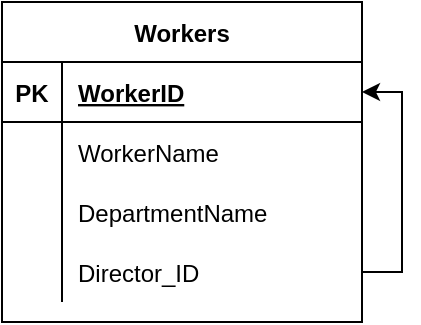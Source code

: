 <mxfile version="20.2.0" type="device"><diagram id="85psEQFL1aeQKFhPZkK4" name="Page-1"><mxGraphModel dx="1422" dy="765" grid="1" gridSize="10" guides="1" tooltips="1" connect="1" arrows="1" fold="1" page="1" pageScale="1" pageWidth="1169" pageHeight="827" math="0" shadow="0"><root><mxCell id="0"/><mxCell id="1" parent="0"/><mxCell id="IC2FvyBkKsJhHodEehaQ-1" value="Workers" style="shape=table;startSize=30;container=1;collapsible=1;childLayout=tableLayout;fixedRows=1;rowLines=0;fontStyle=1;align=center;resizeLast=1;" parent="1" vertex="1"><mxGeometry x="60" y="40" width="180" height="160" as="geometry"/></mxCell><mxCell id="IC2FvyBkKsJhHodEehaQ-2" value="" style="shape=tableRow;horizontal=0;startSize=0;swimlaneHead=0;swimlaneBody=0;fillColor=none;collapsible=0;dropTarget=0;points=[[0,0.5],[1,0.5]];portConstraint=eastwest;top=0;left=0;right=0;bottom=1;" parent="IC2FvyBkKsJhHodEehaQ-1" vertex="1"><mxGeometry y="30" width="180" height="30" as="geometry"/></mxCell><mxCell id="IC2FvyBkKsJhHodEehaQ-3" value="PK" style="shape=partialRectangle;connectable=0;fillColor=none;top=0;left=0;bottom=0;right=0;fontStyle=1;overflow=hidden;" parent="IC2FvyBkKsJhHodEehaQ-2" vertex="1"><mxGeometry width="30" height="30" as="geometry"><mxRectangle width="30" height="30" as="alternateBounds"/></mxGeometry></mxCell><mxCell id="IC2FvyBkKsJhHodEehaQ-4" value="WorkerID" style="shape=partialRectangle;connectable=0;fillColor=none;top=0;left=0;bottom=0;right=0;align=left;spacingLeft=6;fontStyle=5;overflow=hidden;" parent="IC2FvyBkKsJhHodEehaQ-2" vertex="1"><mxGeometry x="30" width="150" height="30" as="geometry"><mxRectangle width="150" height="30" as="alternateBounds"/></mxGeometry></mxCell><mxCell id="IC2FvyBkKsJhHodEehaQ-5" value="" style="shape=tableRow;horizontal=0;startSize=0;swimlaneHead=0;swimlaneBody=0;fillColor=none;collapsible=0;dropTarget=0;points=[[0,0.5],[1,0.5]];portConstraint=eastwest;top=0;left=0;right=0;bottom=0;" parent="IC2FvyBkKsJhHodEehaQ-1" vertex="1"><mxGeometry y="60" width="180" height="30" as="geometry"/></mxCell><mxCell id="IC2FvyBkKsJhHodEehaQ-6" value="" style="shape=partialRectangle;connectable=0;fillColor=none;top=0;left=0;bottom=0;right=0;editable=1;overflow=hidden;" parent="IC2FvyBkKsJhHodEehaQ-5" vertex="1"><mxGeometry width="30" height="30" as="geometry"><mxRectangle width="30" height="30" as="alternateBounds"/></mxGeometry></mxCell><mxCell id="IC2FvyBkKsJhHodEehaQ-7" value="WorkerName" style="shape=partialRectangle;connectable=0;fillColor=none;top=0;left=0;bottom=0;right=0;align=left;spacingLeft=6;overflow=hidden;" parent="IC2FvyBkKsJhHodEehaQ-5" vertex="1"><mxGeometry x="30" width="150" height="30" as="geometry"><mxRectangle width="150" height="30" as="alternateBounds"/></mxGeometry></mxCell><mxCell id="IC2FvyBkKsJhHodEehaQ-11" value="" style="shape=tableRow;horizontal=0;startSize=0;swimlaneHead=0;swimlaneBody=0;fillColor=none;collapsible=0;dropTarget=0;points=[[0,0.5],[1,0.5]];portConstraint=eastwest;top=0;left=0;right=0;bottom=0;" parent="IC2FvyBkKsJhHodEehaQ-1" vertex="1"><mxGeometry y="90" width="180" height="30" as="geometry"/></mxCell><mxCell id="IC2FvyBkKsJhHodEehaQ-12" value="" style="shape=partialRectangle;connectable=0;fillColor=none;top=0;left=0;bottom=0;right=0;editable=1;overflow=hidden;" parent="IC2FvyBkKsJhHodEehaQ-11" vertex="1"><mxGeometry width="30" height="30" as="geometry"><mxRectangle width="30" height="30" as="alternateBounds"/></mxGeometry></mxCell><mxCell id="IC2FvyBkKsJhHodEehaQ-13" value="DepartmentName" style="shape=partialRectangle;connectable=0;fillColor=none;top=0;left=0;bottom=0;right=0;align=left;spacingLeft=6;overflow=hidden;" parent="IC2FvyBkKsJhHodEehaQ-11" vertex="1"><mxGeometry x="30" width="150" height="30" as="geometry"><mxRectangle width="150" height="30" as="alternateBounds"/></mxGeometry></mxCell><mxCell id="smHn6BI0syvTUhJ_p02w-8" style="edgeStyle=orthogonalEdgeStyle;rounded=0;orthogonalLoop=1;jettySize=auto;html=1;" edge="1" parent="IC2FvyBkKsJhHodEehaQ-1" source="smHn6BI0syvTUhJ_p02w-5" target="IC2FvyBkKsJhHodEehaQ-2"><mxGeometry relative="1" as="geometry"><Array as="points"><mxPoint x="200" y="135"/><mxPoint x="200" y="45"/></Array></mxGeometry></mxCell><mxCell id="smHn6BI0syvTUhJ_p02w-5" style="shape=tableRow;horizontal=0;startSize=0;swimlaneHead=0;swimlaneBody=0;fillColor=none;collapsible=0;dropTarget=0;points=[[0,0.5],[1,0.5]];portConstraint=eastwest;top=0;left=0;right=0;bottom=0;" vertex="1" parent="IC2FvyBkKsJhHodEehaQ-1"><mxGeometry y="120" width="180" height="30" as="geometry"/></mxCell><mxCell id="smHn6BI0syvTUhJ_p02w-6" style="shape=partialRectangle;connectable=0;fillColor=none;top=0;left=0;bottom=0;right=0;editable=1;overflow=hidden;" vertex="1" parent="smHn6BI0syvTUhJ_p02w-5"><mxGeometry width="30" height="30" as="geometry"><mxRectangle width="30" height="30" as="alternateBounds"/></mxGeometry></mxCell><mxCell id="smHn6BI0syvTUhJ_p02w-7" value="Director_ID" style="shape=partialRectangle;connectable=0;fillColor=none;top=0;left=0;bottom=0;right=0;align=left;spacingLeft=6;overflow=hidden;" vertex="1" parent="smHn6BI0syvTUhJ_p02w-5"><mxGeometry x="30" width="150" height="30" as="geometry"><mxRectangle width="150" height="30" as="alternateBounds"/></mxGeometry></mxCell></root></mxGraphModel></diagram></mxfile>